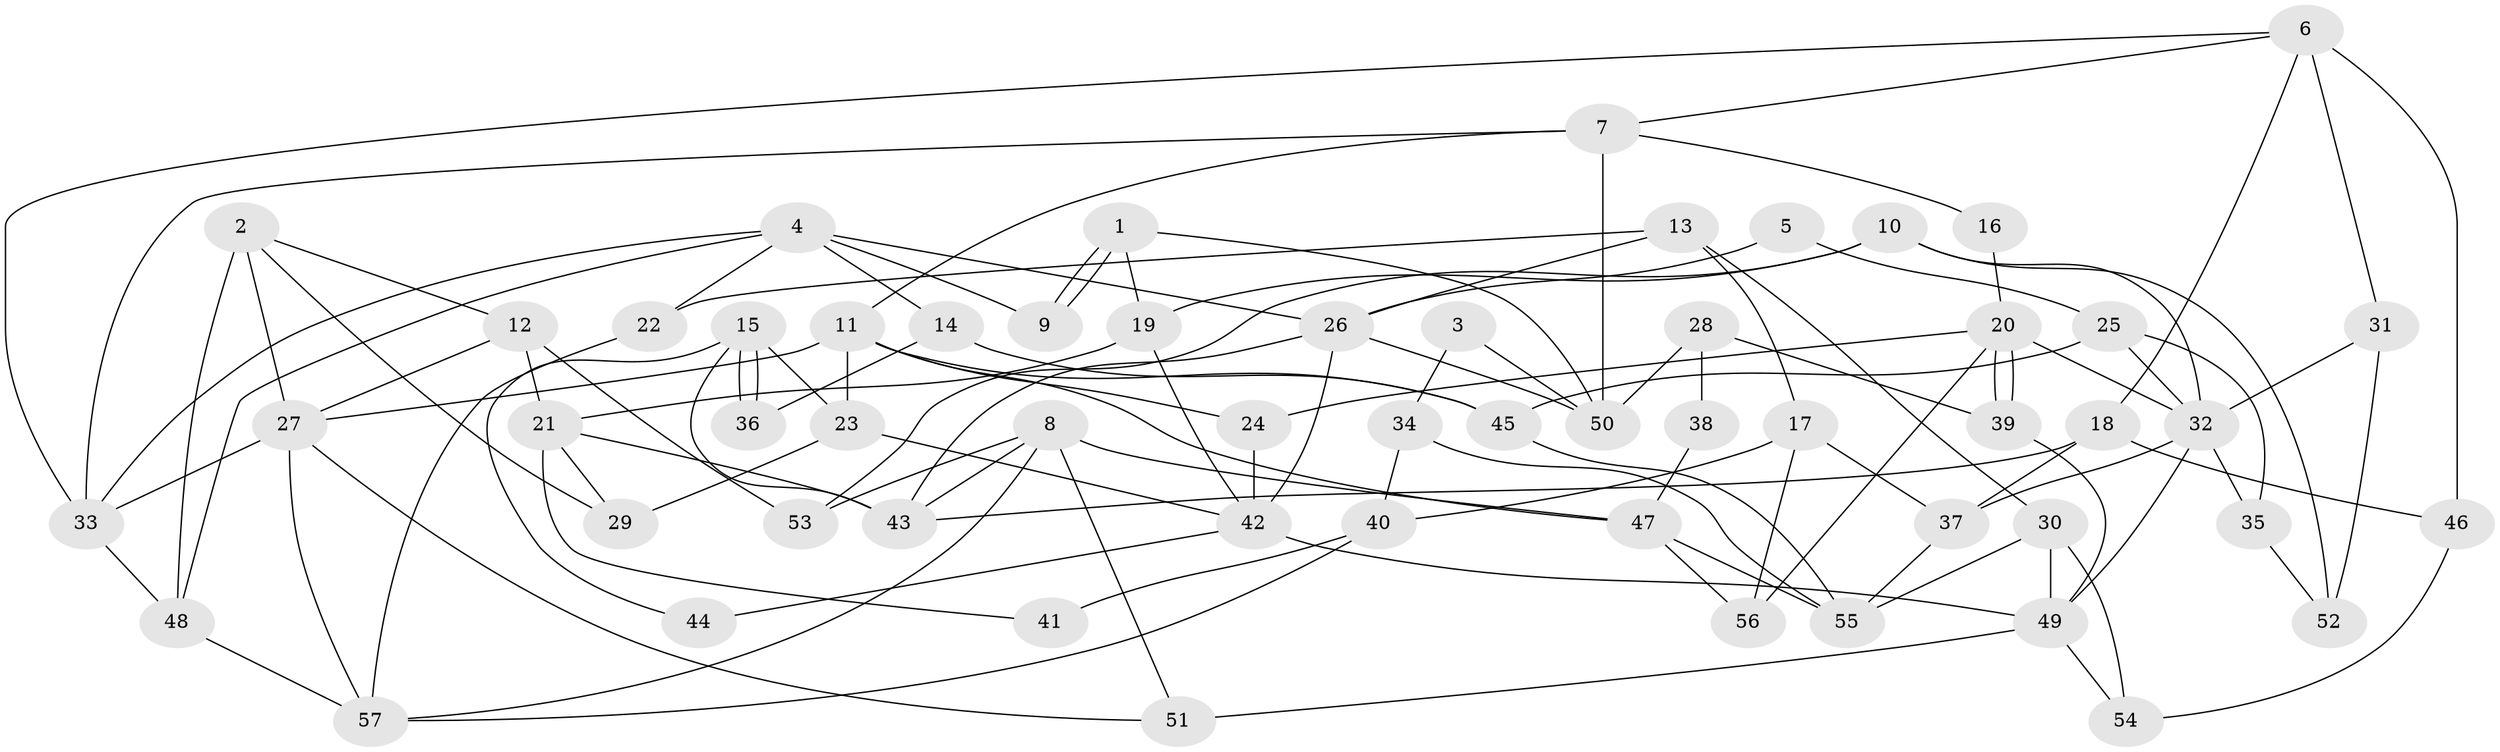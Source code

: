 // Generated by graph-tools (version 1.1) at 2025/49/03/09/25 04:49:35]
// undirected, 57 vertices, 114 edges
graph export_dot {
graph [start="1"]
  node [color=gray90,style=filled];
  1;
  2;
  3;
  4;
  5;
  6;
  7;
  8;
  9;
  10;
  11;
  12;
  13;
  14;
  15;
  16;
  17;
  18;
  19;
  20;
  21;
  22;
  23;
  24;
  25;
  26;
  27;
  28;
  29;
  30;
  31;
  32;
  33;
  34;
  35;
  36;
  37;
  38;
  39;
  40;
  41;
  42;
  43;
  44;
  45;
  46;
  47;
  48;
  49;
  50;
  51;
  52;
  53;
  54;
  55;
  56;
  57;
  1 -- 19;
  1 -- 9;
  1 -- 9;
  1 -- 50;
  2 -- 48;
  2 -- 27;
  2 -- 12;
  2 -- 29;
  3 -- 50;
  3 -- 34;
  4 -- 33;
  4 -- 22;
  4 -- 9;
  4 -- 14;
  4 -- 26;
  4 -- 48;
  5 -- 26;
  5 -- 25;
  6 -- 18;
  6 -- 7;
  6 -- 31;
  6 -- 33;
  6 -- 46;
  7 -- 33;
  7 -- 50;
  7 -- 11;
  7 -- 16;
  8 -- 53;
  8 -- 51;
  8 -- 43;
  8 -- 47;
  8 -- 57;
  10 -- 32;
  10 -- 19;
  10 -- 52;
  10 -- 53;
  11 -- 24;
  11 -- 23;
  11 -- 27;
  11 -- 45;
  11 -- 47;
  12 -- 27;
  12 -- 21;
  12 -- 53;
  13 -- 30;
  13 -- 26;
  13 -- 17;
  13 -- 22;
  14 -- 45;
  14 -- 36;
  15 -- 36;
  15 -- 36;
  15 -- 43;
  15 -- 23;
  15 -- 44;
  16 -- 20;
  17 -- 56;
  17 -- 37;
  17 -- 40;
  18 -- 43;
  18 -- 37;
  18 -- 46;
  19 -- 42;
  19 -- 21;
  20 -- 32;
  20 -- 39;
  20 -- 39;
  20 -- 24;
  20 -- 56;
  21 -- 29;
  21 -- 41;
  21 -- 43;
  22 -- 57;
  23 -- 29;
  23 -- 42;
  24 -- 42;
  25 -- 32;
  25 -- 45;
  25 -- 35;
  26 -- 43;
  26 -- 42;
  26 -- 50;
  27 -- 57;
  27 -- 33;
  27 -- 51;
  28 -- 39;
  28 -- 50;
  28 -- 38;
  30 -- 55;
  30 -- 54;
  30 -- 49;
  31 -- 52;
  31 -- 32;
  32 -- 49;
  32 -- 35;
  32 -- 37;
  33 -- 48;
  34 -- 55;
  34 -- 40;
  35 -- 52;
  37 -- 55;
  38 -- 47;
  39 -- 49;
  40 -- 57;
  40 -- 41;
  42 -- 44;
  42 -- 49;
  45 -- 55;
  46 -- 54;
  47 -- 55;
  47 -- 56;
  48 -- 57;
  49 -- 51;
  49 -- 54;
}
